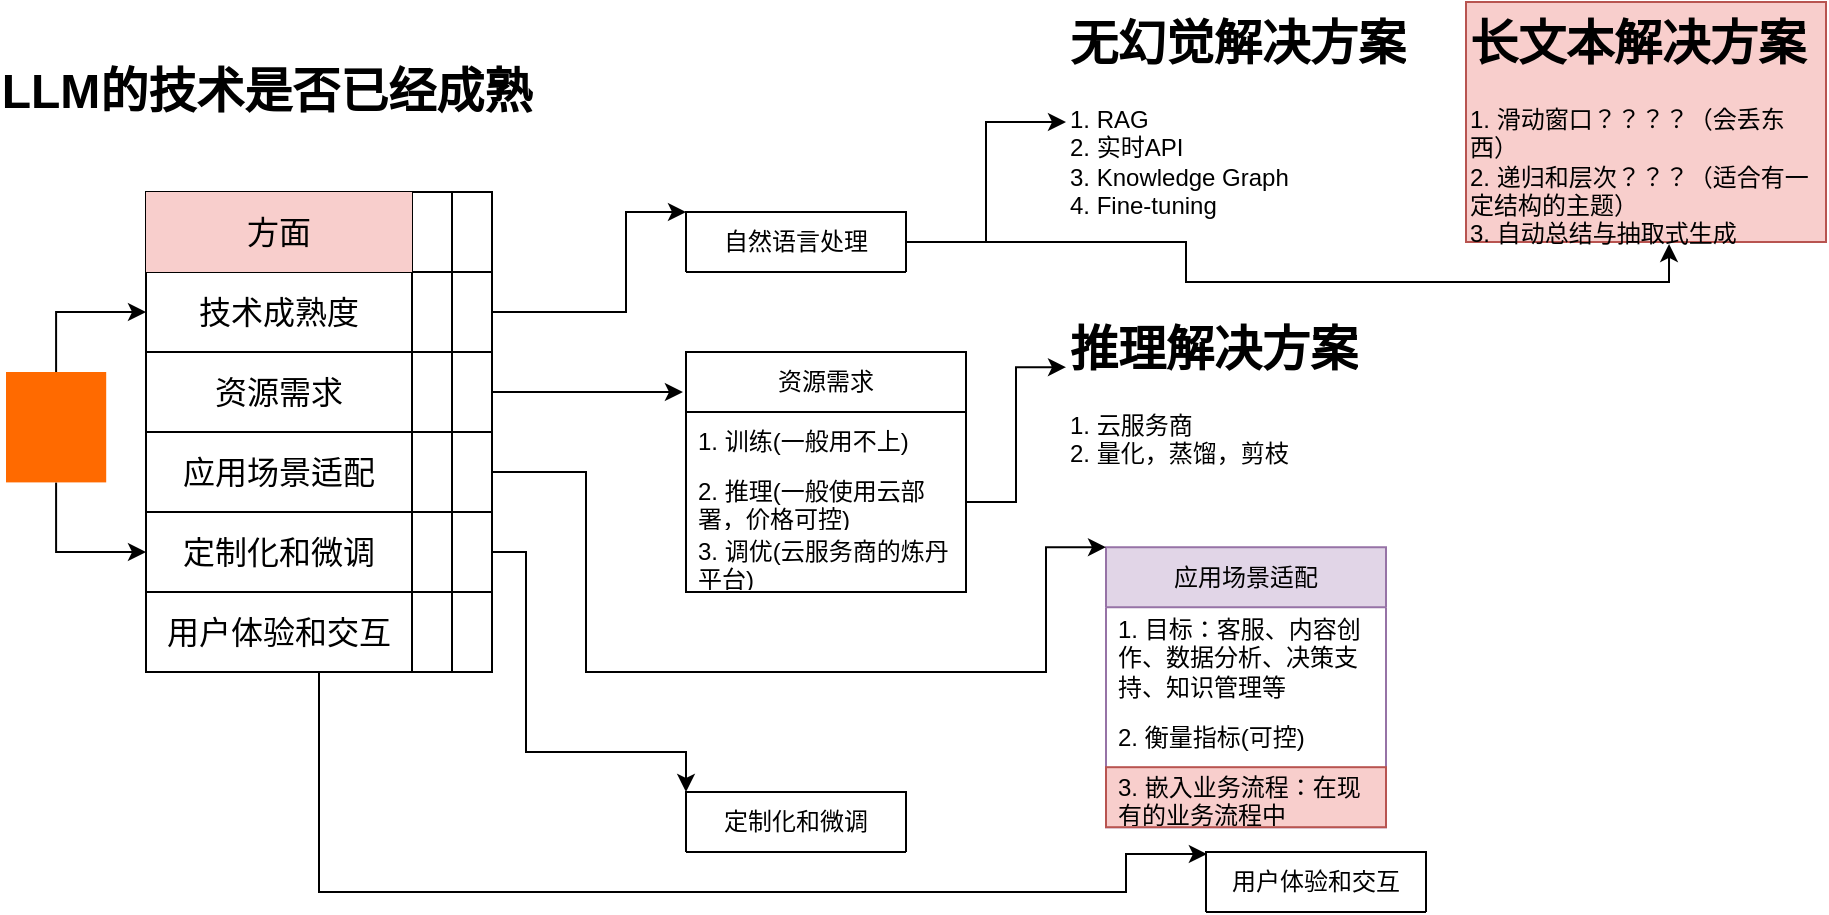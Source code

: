 <mxfile version="26.0.11">
  <diagram name="Page-1" id="aXLdkPHUdD-rzOrkCxJx">
    <mxGraphModel dx="1845" dy="1731" grid="1" gridSize="10" guides="1" tooltips="1" connect="1" arrows="1" fold="1" page="1" pageScale="1" pageWidth="827" pageHeight="1169" math="0" shadow="0">
      <root>
        <mxCell id="0" />
        <mxCell id="1" parent="0" />
        <mxCell id="ion_yS7d4o4E_soSJtq_-2" value="LLM的技术是否已经成熟" style="text;strokeColor=none;fillColor=none;html=1;fontSize=24;fontStyle=1;verticalAlign=middle;align=center;" vertex="1" parent="1">
          <mxGeometry x="80" y="10" width="100" height="40" as="geometry" />
        </mxCell>
        <mxCell id="ion_yS7d4o4E_soSJtq_-28" value="" style="shape=table;startSize=0;container=1;collapsible=0;childLayout=tableLayout;fontSize=16;" vertex="1" parent="1">
          <mxGeometry x="70" y="80" width="173" height="120" as="geometry" />
        </mxCell>
        <mxCell id="ion_yS7d4o4E_soSJtq_-29" value="" style="shape=tableRow;horizontal=0;startSize=0;swimlaneHead=0;swimlaneBody=0;strokeColor=inherit;top=0;left=0;bottom=0;right=0;collapsible=0;dropTarget=0;fillColor=none;points=[[0,0.5],[1,0.5]];portConstraint=eastwest;fontSize=16;" vertex="1" parent="ion_yS7d4o4E_soSJtq_-28">
          <mxGeometry width="173" height="40" as="geometry" />
        </mxCell>
        <mxCell id="ion_yS7d4o4E_soSJtq_-30" value="方面" style="shape=partialRectangle;html=1;whiteSpace=wrap;connectable=0;strokeColor=#b85450;overflow=hidden;fillColor=#f8cecc;top=0;left=0;bottom=0;right=0;pointerEvents=1;fontSize=16;" vertex="1" parent="ion_yS7d4o4E_soSJtq_-29">
          <mxGeometry width="133" height="40" as="geometry">
            <mxRectangle width="133" height="40" as="alternateBounds" />
          </mxGeometry>
        </mxCell>
        <mxCell id="ion_yS7d4o4E_soSJtq_-31" value="" style="shape=partialRectangle;html=1;whiteSpace=wrap;connectable=0;strokeColor=inherit;overflow=hidden;fillColor=none;top=0;left=0;bottom=0;right=0;pointerEvents=1;fontSize=16;" vertex="1" parent="ion_yS7d4o4E_soSJtq_-29">
          <mxGeometry x="133" width="20" height="40" as="geometry">
            <mxRectangle width="20" height="40" as="alternateBounds" />
          </mxGeometry>
        </mxCell>
        <mxCell id="ion_yS7d4o4E_soSJtq_-32" value="" style="shape=partialRectangle;html=1;whiteSpace=wrap;connectable=0;strokeColor=inherit;overflow=hidden;fillColor=none;top=0;left=0;bottom=0;right=0;pointerEvents=1;fontSize=16;" vertex="1" parent="ion_yS7d4o4E_soSJtq_-29">
          <mxGeometry x="153" width="20" height="40" as="geometry">
            <mxRectangle width="20" height="40" as="alternateBounds" />
          </mxGeometry>
        </mxCell>
        <mxCell id="ion_yS7d4o4E_soSJtq_-33" value="" style="shape=tableRow;horizontal=0;startSize=0;swimlaneHead=0;swimlaneBody=0;strokeColor=inherit;top=0;left=0;bottom=0;right=0;collapsible=0;dropTarget=0;fillColor=none;points=[[0,0.5],[1,0.5]];portConstraint=eastwest;fontSize=16;" vertex="1" parent="ion_yS7d4o4E_soSJtq_-28">
          <mxGeometry y="40" width="173" height="40" as="geometry" />
        </mxCell>
        <mxCell id="ion_yS7d4o4E_soSJtq_-34" value="技术成熟度" style="shape=partialRectangle;html=1;whiteSpace=wrap;connectable=0;strokeColor=inherit;overflow=hidden;fillColor=none;top=0;left=0;bottom=0;right=0;pointerEvents=1;fontSize=16;" vertex="1" parent="ion_yS7d4o4E_soSJtq_-33">
          <mxGeometry width="133" height="40" as="geometry">
            <mxRectangle width="133" height="40" as="alternateBounds" />
          </mxGeometry>
        </mxCell>
        <mxCell id="ion_yS7d4o4E_soSJtq_-35" value="" style="shape=partialRectangle;html=1;whiteSpace=wrap;connectable=0;strokeColor=inherit;overflow=hidden;fillColor=none;top=0;left=0;bottom=0;right=0;pointerEvents=1;fontSize=16;" vertex="1" parent="ion_yS7d4o4E_soSJtq_-33">
          <mxGeometry x="133" width="20" height="40" as="geometry">
            <mxRectangle width="20" height="40" as="alternateBounds" />
          </mxGeometry>
        </mxCell>
        <mxCell id="ion_yS7d4o4E_soSJtq_-36" value="" style="shape=partialRectangle;html=1;whiteSpace=wrap;connectable=0;strokeColor=inherit;overflow=hidden;fillColor=none;top=0;left=0;bottom=0;right=0;pointerEvents=1;fontSize=16;" vertex="1" parent="ion_yS7d4o4E_soSJtq_-33">
          <mxGeometry x="153" width="20" height="40" as="geometry">
            <mxRectangle width="20" height="40" as="alternateBounds" />
          </mxGeometry>
        </mxCell>
        <mxCell id="ion_yS7d4o4E_soSJtq_-37" value="" style="shape=tableRow;horizontal=0;startSize=0;swimlaneHead=0;swimlaneBody=0;strokeColor=inherit;top=0;left=0;bottom=0;right=0;collapsible=0;dropTarget=0;fillColor=none;points=[[0,0.5],[1,0.5]];portConstraint=eastwest;fontSize=16;" vertex="1" parent="ion_yS7d4o4E_soSJtq_-28">
          <mxGeometry y="80" width="173" height="40" as="geometry" />
        </mxCell>
        <mxCell id="ion_yS7d4o4E_soSJtq_-38" value="资源需求" style="shape=partialRectangle;html=1;whiteSpace=wrap;connectable=0;strokeColor=inherit;overflow=hidden;fillColor=none;top=0;left=0;bottom=0;right=0;pointerEvents=1;fontSize=16;" vertex="1" parent="ion_yS7d4o4E_soSJtq_-37">
          <mxGeometry width="133" height="40" as="geometry">
            <mxRectangle width="133" height="40" as="alternateBounds" />
          </mxGeometry>
        </mxCell>
        <mxCell id="ion_yS7d4o4E_soSJtq_-39" value="" style="shape=partialRectangle;html=1;whiteSpace=wrap;connectable=0;strokeColor=inherit;overflow=hidden;fillColor=none;top=0;left=0;bottom=0;right=0;pointerEvents=1;fontSize=16;" vertex="1" parent="ion_yS7d4o4E_soSJtq_-37">
          <mxGeometry x="133" width="20" height="40" as="geometry">
            <mxRectangle width="20" height="40" as="alternateBounds" />
          </mxGeometry>
        </mxCell>
        <mxCell id="ion_yS7d4o4E_soSJtq_-40" value="" style="shape=partialRectangle;html=1;whiteSpace=wrap;connectable=0;strokeColor=inherit;overflow=hidden;fillColor=none;top=0;left=0;bottom=0;right=0;pointerEvents=1;fontSize=16;" vertex="1" parent="ion_yS7d4o4E_soSJtq_-37">
          <mxGeometry x="153" width="20" height="40" as="geometry">
            <mxRectangle width="20" height="40" as="alternateBounds" />
          </mxGeometry>
        </mxCell>
        <mxCell id="ion_yS7d4o4E_soSJtq_-41" value="" style="shape=table;startSize=0;container=1;collapsible=0;childLayout=tableLayout;fontSize=16;" vertex="1" parent="1">
          <mxGeometry x="70" y="200" width="173" height="120" as="geometry" />
        </mxCell>
        <mxCell id="ion_yS7d4o4E_soSJtq_-42" value="" style="shape=tableRow;horizontal=0;startSize=0;swimlaneHead=0;swimlaneBody=0;strokeColor=inherit;top=0;left=0;bottom=0;right=0;collapsible=0;dropTarget=0;fillColor=none;points=[[0,0.5],[1,0.5]];portConstraint=eastwest;fontSize=16;" vertex="1" parent="ion_yS7d4o4E_soSJtq_-41">
          <mxGeometry width="173" height="40" as="geometry" />
        </mxCell>
        <mxCell id="ion_yS7d4o4E_soSJtq_-43" value="应用场景适配" style="shape=partialRectangle;html=1;whiteSpace=wrap;connectable=0;strokeColor=inherit;overflow=hidden;fillColor=none;top=0;left=0;bottom=0;right=0;pointerEvents=1;fontSize=16;" vertex="1" parent="ion_yS7d4o4E_soSJtq_-42">
          <mxGeometry width="133" height="40" as="geometry">
            <mxRectangle width="133" height="40" as="alternateBounds" />
          </mxGeometry>
        </mxCell>
        <mxCell id="ion_yS7d4o4E_soSJtq_-44" value="" style="shape=partialRectangle;html=1;whiteSpace=wrap;connectable=0;strokeColor=inherit;overflow=hidden;fillColor=none;top=0;left=0;bottom=0;right=0;pointerEvents=1;fontSize=16;" vertex="1" parent="ion_yS7d4o4E_soSJtq_-42">
          <mxGeometry x="133" width="20" height="40" as="geometry">
            <mxRectangle width="20" height="40" as="alternateBounds" />
          </mxGeometry>
        </mxCell>
        <mxCell id="ion_yS7d4o4E_soSJtq_-45" value="" style="shape=partialRectangle;html=1;whiteSpace=wrap;connectable=0;strokeColor=inherit;overflow=hidden;fillColor=none;top=0;left=0;bottom=0;right=0;pointerEvents=1;fontSize=16;" vertex="1" parent="ion_yS7d4o4E_soSJtq_-42">
          <mxGeometry x="153" width="20" height="40" as="geometry">
            <mxRectangle width="20" height="40" as="alternateBounds" />
          </mxGeometry>
        </mxCell>
        <mxCell id="ion_yS7d4o4E_soSJtq_-46" value="" style="shape=tableRow;horizontal=0;startSize=0;swimlaneHead=0;swimlaneBody=0;strokeColor=inherit;top=0;left=0;bottom=0;right=0;collapsible=0;dropTarget=0;fillColor=none;points=[[0,0.5],[1,0.5]];portConstraint=eastwest;fontSize=16;" vertex="1" parent="ion_yS7d4o4E_soSJtq_-41">
          <mxGeometry y="40" width="173" height="40" as="geometry" />
        </mxCell>
        <mxCell id="ion_yS7d4o4E_soSJtq_-47" value="定制化和微调" style="shape=partialRectangle;html=1;whiteSpace=wrap;connectable=0;strokeColor=inherit;overflow=hidden;fillColor=none;top=0;left=0;bottom=0;right=0;pointerEvents=1;fontSize=16;" vertex="1" parent="ion_yS7d4o4E_soSJtq_-46">
          <mxGeometry width="133" height="40" as="geometry">
            <mxRectangle width="133" height="40" as="alternateBounds" />
          </mxGeometry>
        </mxCell>
        <mxCell id="ion_yS7d4o4E_soSJtq_-48" value="" style="shape=partialRectangle;html=1;whiteSpace=wrap;connectable=0;strokeColor=inherit;overflow=hidden;fillColor=none;top=0;left=0;bottom=0;right=0;pointerEvents=1;fontSize=16;" vertex="1" parent="ion_yS7d4o4E_soSJtq_-46">
          <mxGeometry x="133" width="20" height="40" as="geometry">
            <mxRectangle width="20" height="40" as="alternateBounds" />
          </mxGeometry>
        </mxCell>
        <mxCell id="ion_yS7d4o4E_soSJtq_-49" value="" style="shape=partialRectangle;html=1;whiteSpace=wrap;connectable=0;strokeColor=inherit;overflow=hidden;fillColor=none;top=0;left=0;bottom=0;right=0;pointerEvents=1;fontSize=16;" vertex="1" parent="ion_yS7d4o4E_soSJtq_-46">
          <mxGeometry x="153" width="20" height="40" as="geometry">
            <mxRectangle width="20" height="40" as="alternateBounds" />
          </mxGeometry>
        </mxCell>
        <mxCell id="ion_yS7d4o4E_soSJtq_-50" value="" style="shape=tableRow;horizontal=0;startSize=0;swimlaneHead=0;swimlaneBody=0;strokeColor=inherit;top=0;left=0;bottom=0;right=0;collapsible=0;dropTarget=0;fillColor=none;points=[[0,0.5],[1,0.5]];portConstraint=eastwest;fontSize=16;" vertex="1" parent="ion_yS7d4o4E_soSJtq_-41">
          <mxGeometry y="80" width="173" height="40" as="geometry" />
        </mxCell>
        <mxCell id="ion_yS7d4o4E_soSJtq_-51" value="用户体验和交互" style="shape=partialRectangle;html=1;whiteSpace=wrap;connectable=0;strokeColor=inherit;overflow=hidden;fillColor=none;top=0;left=0;bottom=0;right=0;pointerEvents=1;fontSize=16;" vertex="1" parent="ion_yS7d4o4E_soSJtq_-50">
          <mxGeometry width="133" height="40" as="geometry">
            <mxRectangle width="133" height="40" as="alternateBounds" />
          </mxGeometry>
        </mxCell>
        <mxCell id="ion_yS7d4o4E_soSJtq_-52" value="" style="shape=partialRectangle;html=1;whiteSpace=wrap;connectable=0;strokeColor=inherit;overflow=hidden;fillColor=none;top=0;left=0;bottom=0;right=0;pointerEvents=1;fontSize=16;" vertex="1" parent="ion_yS7d4o4E_soSJtq_-50">
          <mxGeometry x="133" width="20" height="40" as="geometry">
            <mxRectangle width="20" height="40" as="alternateBounds" />
          </mxGeometry>
        </mxCell>
        <mxCell id="ion_yS7d4o4E_soSJtq_-53" value="" style="shape=partialRectangle;html=1;whiteSpace=wrap;connectable=0;strokeColor=inherit;overflow=hidden;fillColor=none;top=0;left=0;bottom=0;right=0;pointerEvents=1;fontSize=16;" vertex="1" parent="ion_yS7d4o4E_soSJtq_-50">
          <mxGeometry x="153" width="20" height="40" as="geometry">
            <mxRectangle width="20" height="40" as="alternateBounds" />
          </mxGeometry>
        </mxCell>
        <mxCell id="ion_yS7d4o4E_soSJtq_-56" style="edgeStyle=orthogonalEdgeStyle;rounded=0;orthogonalLoop=1;jettySize=auto;html=1;entryX=0;entryY=0.5;entryDx=0;entryDy=0;" edge="1" parent="1" source="ion_yS7d4o4E_soSJtq_-55" target="ion_yS7d4o4E_soSJtq_-33">
          <mxGeometry relative="1" as="geometry" />
        </mxCell>
        <mxCell id="ion_yS7d4o4E_soSJtq_-57" style="edgeStyle=orthogonalEdgeStyle;rounded=0;orthogonalLoop=1;jettySize=auto;html=1;" edge="1" parent="1" source="ion_yS7d4o4E_soSJtq_-55" target="ion_yS7d4o4E_soSJtq_-46">
          <mxGeometry relative="1" as="geometry" />
        </mxCell>
        <mxCell id="ion_yS7d4o4E_soSJtq_-55" value="" style="points=[];aspect=fixed;html=1;align=center;shadow=0;dashed=0;fillColor=#FF6A00;strokeColor=none;shape=mxgraph.alibaba_cloud.nlp_natural_language_processing;" vertex="1" parent="1">
          <mxGeometry y="170" width="50.1" height="55.2" as="geometry" />
        </mxCell>
        <mxCell id="ion_yS7d4o4E_soSJtq_-66" value="自然语言处理" style="swimlane;fontStyle=0;childLayout=stackLayout;horizontal=1;startSize=30;horizontalStack=0;resizeParent=1;resizeParentMax=0;resizeLast=0;collapsible=1;marginBottom=0;whiteSpace=wrap;html=1;textShadow=0;" vertex="1" collapsed="1" parent="1">
          <mxGeometry x="340" y="90" width="110" height="30" as="geometry">
            <mxRectangle x="340" y="90" width="140" height="240" as="alternateBounds" />
          </mxGeometry>
        </mxCell>
        <mxCell id="ion_yS7d4o4E_soSJtq_-67" value="1.生成:高质量，无幻觉" style="text;strokeColor=none;fillColor=none;align=left;verticalAlign=middle;spacingLeft=4;spacingRight=4;overflow=hidden;points=[[0,0.5],[1,0.5]];portConstraint=eastwest;rotatable=0;whiteSpace=wrap;html=1;" vertex="1" parent="ion_yS7d4o4E_soSJtq_-66">
          <mxGeometry y="30" width="140" height="30" as="geometry" />
        </mxCell>
        <mxCell id="ion_yS7d4o4E_soSJtq_-68" value="2.理解：长文本，多轮对话一致性" style="text;strokeColor=none;fillColor=none;align=left;verticalAlign=middle;spacingLeft=4;spacingRight=4;overflow=hidden;points=[[0,0.5],[1,0.5]];portConstraint=eastwest;rotatable=0;whiteSpace=wrap;html=1;" vertex="1" parent="ion_yS7d4o4E_soSJtq_-66">
          <mxGeometry y="60" width="140" height="30" as="geometry" />
        </mxCell>
        <mxCell id="ion_yS7d4o4E_soSJtq_-69" value="3.情感分析：隐喻、讽刺、跨文化的情感表达差异" style="text;strokeColor=none;fillColor=none;align=left;verticalAlign=middle;spacingLeft=4;spacingRight=4;overflow=hidden;points=[[0,0.5],[1,0.5]];portConstraint=eastwest;rotatable=0;whiteSpace=wrap;html=1;" vertex="1" parent="ion_yS7d4o4E_soSJtq_-66">
          <mxGeometry y="90" width="140" height="50" as="geometry" />
        </mxCell>
        <mxCell id="ion_yS7d4o4E_soSJtq_-73" value="4.信息抽取：文本的歧义性、领域专有知识的缺乏" style="text;strokeColor=none;fillColor=none;align=left;verticalAlign=middle;spacingLeft=4;spacingRight=4;overflow=hidden;points=[[0,0.5],[1,0.5]];portConstraint=eastwest;rotatable=0;whiteSpace=wrap;html=1;" vertex="1" parent="ion_yS7d4o4E_soSJtq_-66">
          <mxGeometry y="140" width="140" height="50" as="geometry" />
        </mxCell>
        <mxCell id="ion_yS7d4o4E_soSJtq_-76" value="&lt;font&gt;5.翻译：&lt;span style=&quot;color: rgb(14, 14, 14); font-family: &amp;quot;.AppleSystemUIFont&amp;quot;; background-color: transparent;&quot;&gt;专有术语的翻译、低资源语言的支持、文化适应性&lt;/span&gt;&lt;/font&gt;" style="text;strokeColor=none;fillColor=none;align=left;verticalAlign=middle;spacingLeft=4;spacingRight=4;overflow=hidden;points=[[0,0.5],[1,0.5]];portConstraint=eastwest;rotatable=0;whiteSpace=wrap;html=1;" vertex="1" parent="ion_yS7d4o4E_soSJtq_-66">
          <mxGeometry y="190" width="140" height="50" as="geometry" />
        </mxCell>
        <mxCell id="ion_yS7d4o4E_soSJtq_-75" style="edgeStyle=orthogonalEdgeStyle;rounded=0;orthogonalLoop=1;jettySize=auto;html=1;entryX=0;entryY=0;entryDx=0;entryDy=0;" edge="1" parent="1" source="ion_yS7d4o4E_soSJtq_-33" target="ion_yS7d4o4E_soSJtq_-66">
          <mxGeometry relative="1" as="geometry">
            <Array as="points">
              <mxPoint x="310" y="140" />
              <mxPoint x="310" y="90" />
            </Array>
          </mxGeometry>
        </mxCell>
        <mxCell id="ion_yS7d4o4E_soSJtq_-77" value="&lt;h1 style=&quot;margin-top: 0px;&quot;&gt;&lt;span style=&quot;background-color: transparent; color: light-dark(rgb(0, 0, 0), rgb(255, 255, 255));&quot;&gt;无幻觉解决方案&lt;/span&gt;&lt;/h1&gt;&lt;div&gt;&lt;span style=&quot;background-color: transparent; color: light-dark(rgb(0, 0, 0), rgb(255, 255, 255));&quot;&gt;1. RAG&lt;/span&gt;&lt;/div&gt;&lt;div&gt;&lt;span style=&quot;background-color: transparent; color: light-dark(rgb(0, 0, 0), rgb(255, 255, 255));&quot;&gt;2. 实时API&lt;/span&gt;&lt;/div&gt;&lt;div&gt;&lt;span style=&quot;background-color: transparent; color: light-dark(rgb(0, 0, 0), rgb(255, 255, 255));&quot;&gt;3. Knowledge Graph&lt;/span&gt;&lt;/div&gt;&lt;div&gt;&lt;span style=&quot;background-color: transparent; color: light-dark(rgb(0, 0, 0), rgb(255, 255, 255));&quot;&gt;4. Fine-tuning&lt;/span&gt;&lt;/div&gt;" style="text;html=1;whiteSpace=wrap;overflow=hidden;rounded=0;" vertex="1" parent="1">
          <mxGeometry x="530" y="-15" width="180" height="120" as="geometry" />
        </mxCell>
        <mxCell id="ion_yS7d4o4E_soSJtq_-78" style="edgeStyle=orthogonalEdgeStyle;rounded=0;orthogonalLoop=1;jettySize=auto;html=1;entryX=0;entryY=0.5;entryDx=0;entryDy=0;" edge="1" parent="1" source="ion_yS7d4o4E_soSJtq_-67" target="ion_yS7d4o4E_soSJtq_-77">
          <mxGeometry relative="1" as="geometry" />
        </mxCell>
        <mxCell id="ion_yS7d4o4E_soSJtq_-79" value="&lt;h1 style=&quot;margin-top: 0px;&quot;&gt;&lt;span style=&quot;background-color: transparent; color: light-dark(rgb(0, 0, 0), rgb(255, 255, 255));&quot;&gt;长文本解决方案&lt;/span&gt;&lt;/h1&gt;&lt;div&gt;&lt;span style=&quot;background-color: transparent; color: light-dark(rgb(0, 0, 0), rgb(255, 255, 255));&quot;&gt;1. 滑动窗口？？？？（会丢东西）&lt;br&gt;&lt;/span&gt;&lt;/div&gt;&lt;div&gt;&lt;span style=&quot;background-color: transparent; color: light-dark(rgb(0, 0, 0), rgb(255, 255, 255));&quot;&gt;2. 递归和层次？？？（适合有一定结构的主题）&lt;/span&gt;&lt;/div&gt;&lt;div&gt;&lt;span style=&quot;background-color: transparent; color: light-dark(rgb(0, 0, 0), rgb(255, 255, 255));&quot;&gt;3. 自动总结与抽取式生成&lt;/span&gt;&lt;/div&gt;" style="text;html=1;whiteSpace=wrap;overflow=hidden;rounded=0;fillColor=#f8cecc;strokeColor=#b85450;" vertex="1" parent="1">
          <mxGeometry x="730" y="-15" width="180" height="120" as="geometry" />
        </mxCell>
        <mxCell id="ion_yS7d4o4E_soSJtq_-81" style="edgeStyle=orthogonalEdgeStyle;rounded=0;orthogonalLoop=1;jettySize=auto;html=1;entryX=0.564;entryY=1.008;entryDx=0;entryDy=0;entryPerimeter=0;" edge="1" parent="1" source="ion_yS7d4o4E_soSJtq_-66" target="ion_yS7d4o4E_soSJtq_-79">
          <mxGeometry relative="1" as="geometry" />
        </mxCell>
        <mxCell id="ion_yS7d4o4E_soSJtq_-82" value="资源需求" style="swimlane;fontStyle=0;childLayout=stackLayout;horizontal=1;startSize=30;horizontalStack=0;resizeParent=1;resizeParentMax=0;resizeLast=0;collapsible=1;marginBottom=0;whiteSpace=wrap;html=1;textShadow=0;" vertex="1" parent="1">
          <mxGeometry x="340" y="160" width="140" height="120" as="geometry">
            <mxRectangle x="340" y="160" width="110" height="30" as="alternateBounds" />
          </mxGeometry>
        </mxCell>
        <mxCell id="ion_yS7d4o4E_soSJtq_-83" value="1. 训练(一般用不上)" style="text;strokeColor=none;fillColor=none;align=left;verticalAlign=middle;spacingLeft=4;spacingRight=4;overflow=hidden;points=[[0,0.5],[1,0.5]];portConstraint=eastwest;rotatable=0;whiteSpace=wrap;html=1;" vertex="1" parent="ion_yS7d4o4E_soSJtq_-82">
          <mxGeometry y="30" width="140" height="30" as="geometry" />
        </mxCell>
        <mxCell id="ion_yS7d4o4E_soSJtq_-84" value="2. 推理(一般使用云部署，价格可控)" style="text;strokeColor=none;fillColor=none;align=left;verticalAlign=middle;spacingLeft=4;spacingRight=4;overflow=hidden;points=[[0,0.5],[1,0.5]];portConstraint=eastwest;rotatable=0;whiteSpace=wrap;html=1;" vertex="1" parent="ion_yS7d4o4E_soSJtq_-82">
          <mxGeometry y="60" width="140" height="30" as="geometry" />
        </mxCell>
        <mxCell id="ion_yS7d4o4E_soSJtq_-85" value="3. 调优(云服务商的炼丹平台)" style="text;strokeColor=none;fillColor=none;align=left;verticalAlign=middle;spacingLeft=4;spacingRight=4;overflow=hidden;points=[[0,0.5],[1,0.5]];portConstraint=eastwest;rotatable=0;whiteSpace=wrap;html=1;" vertex="1" parent="ion_yS7d4o4E_soSJtq_-82">
          <mxGeometry y="90" width="140" height="30" as="geometry" />
        </mxCell>
        <mxCell id="ion_yS7d4o4E_soSJtq_-89" style="edgeStyle=orthogonalEdgeStyle;rounded=0;orthogonalLoop=1;jettySize=auto;html=1;entryX=-0.011;entryY=0.167;entryDx=0;entryDy=0;entryPerimeter=0;" edge="1" parent="1" source="ion_yS7d4o4E_soSJtq_-37" target="ion_yS7d4o4E_soSJtq_-82">
          <mxGeometry relative="1" as="geometry" />
        </mxCell>
        <mxCell id="ion_yS7d4o4E_soSJtq_-90" value="&lt;h1 style=&quot;margin-top: 0px;&quot;&gt;&lt;span style=&quot;background-color: transparent; color: light-dark(rgb(0, 0, 0), rgb(255, 255, 255));&quot;&gt;推理解决方案&lt;/span&gt;&lt;/h1&gt;&lt;div&gt;&lt;span style=&quot;background-color: transparent; color: light-dark(rgb(0, 0, 0), rgb(255, 255, 255));&quot;&gt;1. 云服务商&lt;/span&gt;&lt;/div&gt;&lt;div&gt;&lt;span style=&quot;background-color: transparent; color: light-dark(rgb(0, 0, 0), rgb(255, 255, 255));&quot;&gt;2. 量化，蒸馏，剪枝&lt;/span&gt;&lt;/div&gt;" style="text;html=1;whiteSpace=wrap;overflow=hidden;rounded=0;" vertex="1" parent="1">
          <mxGeometry x="530" y="137.6" width="180" height="120" as="geometry" />
        </mxCell>
        <mxCell id="ion_yS7d4o4E_soSJtq_-91" style="edgeStyle=orthogonalEdgeStyle;rounded=0;orthogonalLoop=1;jettySize=auto;html=1;entryX=0;entryY=0.25;entryDx=0;entryDy=0;" edge="1" parent="1" source="ion_yS7d4o4E_soSJtq_-84" target="ion_yS7d4o4E_soSJtq_-90">
          <mxGeometry relative="1" as="geometry" />
        </mxCell>
        <mxCell id="ion_yS7d4o4E_soSJtq_-94" value="应用场景适配" style="swimlane;fontStyle=0;childLayout=stackLayout;horizontal=1;startSize=30;horizontalStack=0;resizeParent=1;resizeParentMax=0;resizeLast=0;collapsible=1;marginBottom=0;whiteSpace=wrap;html=1;textShadow=0;fillColor=#e1d5e7;strokeColor=#9673a6;" vertex="1" parent="1">
          <mxGeometry x="550" y="257.6" width="140" height="140" as="geometry">
            <mxRectangle x="340" y="320" width="110" height="30" as="alternateBounds" />
          </mxGeometry>
        </mxCell>
        <mxCell id="ion_yS7d4o4E_soSJtq_-95" value="1. 目标：客服、内容创作、数据分析、决策支持、知识管理等" style="text;strokeColor=none;fillColor=none;align=left;verticalAlign=middle;spacingLeft=4;spacingRight=4;overflow=hidden;points=[[0,0.5],[1,0.5]];portConstraint=eastwest;rotatable=0;whiteSpace=wrap;html=1;" vertex="1" parent="ion_yS7d4o4E_soSJtq_-94">
          <mxGeometry y="30" width="140" height="50" as="geometry" />
        </mxCell>
        <mxCell id="ion_yS7d4o4E_soSJtq_-96" value="2. 衡量指标(可控)" style="text;strokeColor=none;fillColor=none;align=left;verticalAlign=middle;spacingLeft=4;spacingRight=4;overflow=hidden;points=[[0,0.5],[1,0.5]];portConstraint=eastwest;rotatable=0;whiteSpace=wrap;html=1;" vertex="1" parent="ion_yS7d4o4E_soSJtq_-94">
          <mxGeometry y="80" width="140" height="30" as="geometry" />
        </mxCell>
        <mxCell id="ion_yS7d4o4E_soSJtq_-97" value="3. 嵌入业务流程：在现有的业务流程中" style="text;strokeColor=#b85450;fillColor=#f8cecc;align=left;verticalAlign=middle;spacingLeft=4;spacingRight=4;overflow=hidden;points=[[0,0.5],[1,0.5]];portConstraint=eastwest;rotatable=0;whiteSpace=wrap;html=1;" vertex="1" parent="ion_yS7d4o4E_soSJtq_-94">
          <mxGeometry y="110" width="140" height="30" as="geometry" />
        </mxCell>
        <mxCell id="ion_yS7d4o4E_soSJtq_-98" style="edgeStyle=orthogonalEdgeStyle;rounded=0;orthogonalLoop=1;jettySize=auto;html=1;entryX=0;entryY=0;entryDx=0;entryDy=0;" edge="1" parent="1" source="ion_yS7d4o4E_soSJtq_-42" target="ion_yS7d4o4E_soSJtq_-94">
          <mxGeometry relative="1" as="geometry">
            <Array as="points">
              <mxPoint x="290" y="220" />
              <mxPoint x="290" y="320" />
              <mxPoint x="520" y="320" />
              <mxPoint x="520" y="258" />
            </Array>
          </mxGeometry>
        </mxCell>
        <mxCell id="ion_yS7d4o4E_soSJtq_-100" value="定制化和微调" style="swimlane;fontStyle=0;childLayout=stackLayout;horizontal=1;startSize=30;horizontalStack=0;resizeParent=1;resizeParentMax=0;resizeLast=0;collapsible=1;marginBottom=0;whiteSpace=wrap;html=1;textShadow=0;" vertex="1" collapsed="1" parent="1">
          <mxGeometry x="340" y="380" width="110" height="30" as="geometry">
            <mxRectangle x="340" y="380" width="140" height="220" as="alternateBounds" />
          </mxGeometry>
        </mxCell>
        <mxCell id="ion_yS7d4o4E_soSJtq_-101" value="1. 全参数微调(不太可能)" style="text;strokeColor=none;fillColor=none;align=left;verticalAlign=middle;spacingLeft=4;spacingRight=4;overflow=hidden;points=[[0,0.5],[1,0.5]];portConstraint=eastwest;rotatable=0;whiteSpace=wrap;html=1;" vertex="1" parent="ion_yS7d4o4E_soSJtq_-100">
          <mxGeometry y="30" width="140" height="40" as="geometry" />
        </mxCell>
        <mxCell id="ion_yS7d4o4E_soSJtq_-102" value="2. LoRA(小规模定制)" style="text;strokeColor=none;fillColor=none;align=left;verticalAlign=middle;spacingLeft=4;spacingRight=4;overflow=hidden;points=[[0,0.5],[1,0.5]];portConstraint=eastwest;rotatable=0;whiteSpace=wrap;html=1;" vertex="1" parent="ion_yS7d4o4E_soSJtq_-100">
          <mxGeometry y="70" width="140" height="30" as="geometry" />
        </mxCell>
        <mxCell id="ion_yS7d4o4E_soSJtq_-103" value="3. Prefix tuning/Prompt Tuning" style="text;align=left;verticalAlign=middle;spacingLeft=4;spacingRight=4;overflow=hidden;points=[[0,0.5],[1,0.5]];portConstraint=eastwest;rotatable=0;whiteSpace=wrap;html=1;" vertex="1" parent="ion_yS7d4o4E_soSJtq_-100">
          <mxGeometry y="100" width="140" height="30" as="geometry" />
        </mxCell>
        <mxCell id="ion_yS7d4o4E_soSJtq_-104" value="4. RL/RLHF" style="text;align=left;verticalAlign=middle;spacingLeft=4;spacingRight=4;overflow=hidden;points=[[0,0.5],[1,0.5]];portConstraint=eastwest;rotatable=0;whiteSpace=wrap;html=1;" vertex="1" parent="ion_yS7d4o4E_soSJtq_-100">
          <mxGeometry y="130" width="140" height="30" as="geometry" />
        </mxCell>
        <mxCell id="ion_yS7d4o4E_soSJtq_-105" value="5. 蒸馏" style="text;align=left;verticalAlign=middle;spacingLeft=4;spacingRight=4;overflow=hidden;points=[[0,0.5],[1,0.5]];portConstraint=eastwest;rotatable=0;whiteSpace=wrap;html=1;" vertex="1" parent="ion_yS7d4o4E_soSJtq_-100">
          <mxGeometry y="160" width="140" height="30" as="geometry" />
        </mxCell>
        <mxCell id="ion_yS7d4o4E_soSJtq_-106" value="6. S1-test-time scaling" style="text;align=left;verticalAlign=middle;spacingLeft=4;spacingRight=4;overflow=hidden;points=[[0,0.5],[1,0.5]];portConstraint=eastwest;rotatable=0;whiteSpace=wrap;html=1;" vertex="1" parent="ion_yS7d4o4E_soSJtq_-100">
          <mxGeometry y="190" width="140" height="30" as="geometry" />
        </mxCell>
        <mxCell id="ion_yS7d4o4E_soSJtq_-107" value="" style="edgeStyle=orthogonalEdgeStyle;rounded=0;orthogonalLoop=1;jettySize=auto;html=1;entryX=0;entryY=0;entryDx=0;entryDy=0;exitX=1;exitY=0.5;exitDx=0;exitDy=0;" edge="1" parent="1" source="ion_yS7d4o4E_soSJtq_-46" target="ion_yS7d4o4E_soSJtq_-100">
          <mxGeometry relative="1" as="geometry">
            <Array as="points">
              <mxPoint x="260" y="260" />
              <mxPoint x="260" y="360" />
              <mxPoint x="340" y="360" />
            </Array>
          </mxGeometry>
        </mxCell>
        <mxCell id="ion_yS7d4o4E_soSJtq_-109" value="用户体验和交互" style="swimlane;fontStyle=0;childLayout=stackLayout;horizontal=1;startSize=30;horizontalStack=0;resizeParent=1;resizeParentMax=0;resizeLast=0;collapsible=1;marginBottom=0;whiteSpace=wrap;html=1;textShadow=0;" vertex="1" collapsed="1" parent="1">
          <mxGeometry x="600" y="410" width="110" height="30" as="geometry">
            <mxRectangle x="570" y="300" width="140" height="290" as="alternateBounds" />
          </mxGeometry>
        </mxCell>
        <mxCell id="ion_yS7d4o4E_soSJtq_-110" value="1.&amp;nbsp;&lt;font style=&quot;&quot;&gt;&lt;span style=&quot;color: rgb(14, 14, 14); font-family: &amp;quot;.AppleSystemUIFont&amp;quot;; background-color: transparent;&quot;&gt;对话式 vs 非对话式&lt;/span&gt;&lt;span style=&quot;color: rgb(14, 14, 14); font-family: &amp;quot;.AppleSystemUIFont&amp;quot;; background-color: transparent;&quot;&gt;的交互形态和适用场景&lt;/span&gt;&lt;/font&gt;&lt;span style=&quot;color: rgb(14, 14, 14); font-family: &amp;quot;.AppleSystemUIFont&amp;quot;; font-size: 14px; background-color: transparent;&quot;&gt;；&lt;/span&gt;" style="text;strokeColor=none;fillColor=none;align=left;verticalAlign=middle;spacingLeft=4;spacingRight=4;overflow=hidden;points=[[0,0.5],[1,0.5]];portConstraint=eastwest;rotatable=0;whiteSpace=wrap;html=1;" vertex="1" parent="ion_yS7d4o4E_soSJtq_-109">
          <mxGeometry y="30" width="140" height="40" as="geometry" />
        </mxCell>
        <mxCell id="ion_yS7d4o4E_soSJtq_-111" value="2.&amp;nbsp;&lt;font&gt;&lt;span style=&quot;color: rgb(14, 14, 14); font-family: &amp;quot;.AppleSystemUIFont&amp;quot;; background-color: transparent;&quot;&gt;上下文管理&lt;/span&gt;&lt;span style=&quot;color: rgb(14, 14, 14); font-family: &amp;quot;.AppleSystemUIFont&amp;quot;; background-color: transparent;&quot;&gt;和&lt;/span&gt;&lt;span style=&quot;color: rgb(14, 14, 14); font-family: &amp;quot;.AppleSystemUIFont&amp;quot;; background-color: transparent;&quot;&gt;多轮对话一致性&lt;/span&gt;&lt;span style=&quot;color: rgb(14, 14, 14); font-family: &amp;quot;.AppleSystemUIFont&amp;quot;; background-color: transparent;&quot;&gt;；&lt;/span&gt;&lt;/font&gt;" style="text;strokeColor=none;fillColor=none;align=left;verticalAlign=middle;spacingLeft=4;spacingRight=4;overflow=hidden;points=[[0,0.5],[1,0.5]];portConstraint=eastwest;rotatable=0;whiteSpace=wrap;html=1;" vertex="1" parent="ion_yS7d4o4E_soSJtq_-109">
          <mxGeometry y="70" width="140" height="30" as="geometry" />
        </mxCell>
        <mxCell id="ion_yS7d4o4E_soSJtq_-112" value="&lt;font&gt;3.&amp;nbsp;&lt;span style=&quot;color: rgb(14, 14, 14); font-family: &amp;quot;.AppleSystemUIFont&amp;quot;; background-color: transparent;&quot;&gt;可解释性&lt;/span&gt;&lt;span style=&quot;color: rgb(14, 14, 14); font-family: &amp;quot;.AppleSystemUIFont&amp;quot;; background-color: transparent;&quot;&gt;（是否呈现思维链、置信度）和&lt;/span&gt;&lt;span style=&quot;color: rgb(14, 14, 14); font-family: &amp;quot;.AppleSystemUIFont&amp;quot;; background-color: transparent;&quot;&gt;用户反馈&lt;/span&gt;&lt;span style=&quot;color: rgb(14, 14, 14); font-family: &amp;quot;.AppleSystemUIFont&amp;quot;; background-color: transparent;&quot;&gt;（人工协同纠错、评分机制）；&lt;/span&gt;&lt;/font&gt;" style="text;align=left;verticalAlign=middle;spacingLeft=4;spacingRight=4;overflow=hidden;points=[[0,0.5],[1,0.5]];portConstraint=eastwest;rotatable=0;whiteSpace=wrap;html=1;" vertex="1" parent="ion_yS7d4o4E_soSJtq_-109">
          <mxGeometry y="100" width="140" height="70" as="geometry" />
        </mxCell>
        <mxCell id="ion_yS7d4o4E_soSJtq_-113" value="&lt;font&gt;4.&amp;nbsp;&lt;span style=&quot;color: rgb(14, 14, 14); font-family: &amp;quot;.AppleSystemUIFont&amp;quot;; background-color: transparent;&quot;&gt;隐私与安全&lt;/span&gt;&lt;span style=&quot;color: rgb(14, 14, 14); font-family: &amp;quot;.AppleSystemUIFont&amp;quot;; background-color: transparent;&quot;&gt;（敏感信息保护、违规内容过滤）&lt;/span&gt;&lt;/font&gt;" style="text;align=left;verticalAlign=middle;spacingLeft=4;spacingRight=4;overflow=hidden;points=[[0,0.5],[1,0.5]];portConstraint=eastwest;rotatable=0;whiteSpace=wrap;html=1;" vertex="1" parent="ion_yS7d4o4E_soSJtq_-109">
          <mxGeometry y="170" width="140" height="60" as="geometry" />
        </mxCell>
        <mxCell id="ion_yS7d4o4E_soSJtq_-114" value="&lt;p style=&quot;margin: 0px; font-variant-numeric: normal; font-variant-east-asian: normal; font-variant-alternates: normal; font-size-adjust: none; font-kerning: auto; font-optical-sizing: auto; font-feature-settings: normal; font-variation-settings: normal; font-variant-position: normal; font-variant-emoji: normal; font-stretch: normal; line-height: normal; font-family: &amp;quot;.AppleSystemUIFont&amp;quot;; color: rgb(14, 14, 14);&quot; class=&quot;p1&quot;&gt;&lt;font&gt;5.性能与可用性（延迟控制、弹性伸缩）。&lt;/font&gt;&lt;/p&gt;" style="text;align=left;verticalAlign=middle;spacingLeft=4;spacingRight=4;overflow=hidden;points=[[0,0.5],[1,0.5]];portConstraint=eastwest;rotatable=0;whiteSpace=wrap;html=1;" vertex="1" parent="ion_yS7d4o4E_soSJtq_-109">
          <mxGeometry y="230" width="140" height="60" as="geometry" />
        </mxCell>
        <mxCell id="ion_yS7d4o4E_soSJtq_-116" style="edgeStyle=orthogonalEdgeStyle;rounded=0;orthogonalLoop=1;jettySize=auto;html=1;entryX=0.004;entryY=0.034;entryDx=0;entryDy=0;entryPerimeter=0;" edge="1" parent="1" source="ion_yS7d4o4E_soSJtq_-50" target="ion_yS7d4o4E_soSJtq_-109">
          <mxGeometry relative="1" as="geometry">
            <Array as="points">
              <mxPoint x="157" y="430" />
              <mxPoint x="560" y="430" />
              <mxPoint x="560" y="411" />
            </Array>
          </mxGeometry>
        </mxCell>
      </root>
    </mxGraphModel>
  </diagram>
</mxfile>
